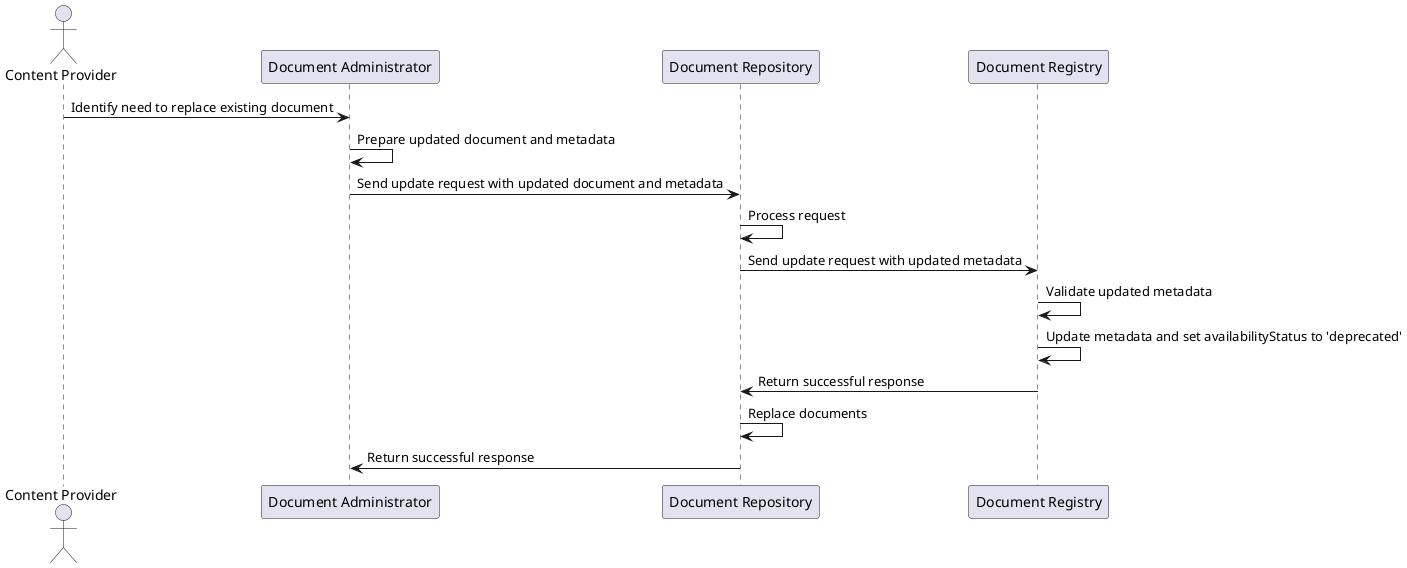 @startuml
actor "Content Provider" as CS
participant "Document Administrator" as DS
participant "Document Repository" as DR
participant "Document Registry" as DReg

CS -> DS: Identify need to replace existing document
DS -> DS: Prepare updated document and metadata
DS -> DR: Send update request with updated document and metadata
DR -> DR: Process request
DR -> DReg: Send update request with updated metadata
DReg -> DReg: Validate updated metadata
DReg -> DReg: Update metadata and set availabilityStatus to 'deprecated'
DReg -> DR: Return successful response
DR -> DR: Replace documents
DR -> DS: Return successful response
@enduml
